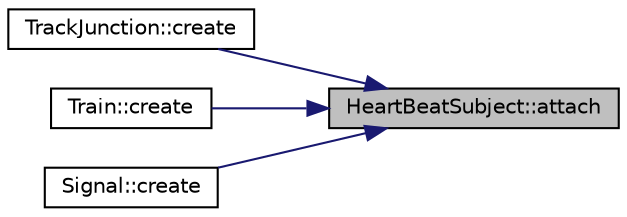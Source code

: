 digraph "HeartBeatSubject::attach"
{
 // LATEX_PDF_SIZE
  edge [fontname="Helvetica",fontsize="10",labelfontname="Helvetica",labelfontsize="10"];
  node [fontname="Helvetica",fontsize="10",shape=record];
  rankdir="RL";
  Node1 [label="HeartBeatSubject::attach",height=0.2,width=0.4,color="black", fillcolor="grey75", style="filled", fontcolor="black",tooltip="Subscribes observer object to the current subject."];
  Node1 -> Node2 [dir="back",color="midnightblue",fontsize="10",style="solid",fontname="Helvetica"];
  Node2 [label="TrackJunction::create",height=0.2,width=0.4,color="black", fillcolor="white", style="filled",URL="$class_track_junction.html#a3f9907ff74c0e51a51263a3c941997b0",tooltip="instantiates a junction object and subscribes it to an observer subject"];
  Node1 -> Node3 [dir="back",color="midnightblue",fontsize="10",style="solid",fontname="Helvetica"];
  Node3 [label="Train::create",height=0.2,width=0.4,color="black", fillcolor="white", style="filled",URL="$class_train.html#a36d6de016760a189a2ba7c8d7aba7ab7",tooltip="instantiates a train object and subscribes it to an observer subject"];
  Node1 -> Node4 [dir="back",color="midnightblue",fontsize="10",style="solid",fontname="Helvetica"];
  Node4 [label="Signal::create",height=0.2,width=0.4,color="black", fillcolor="white", style="filled",URL="$class_signal.html#a28eb4a7ee229746f0a96ae521e077708",tooltip="instantiates a Signal object and subscribes it to an observer subject"];
}
